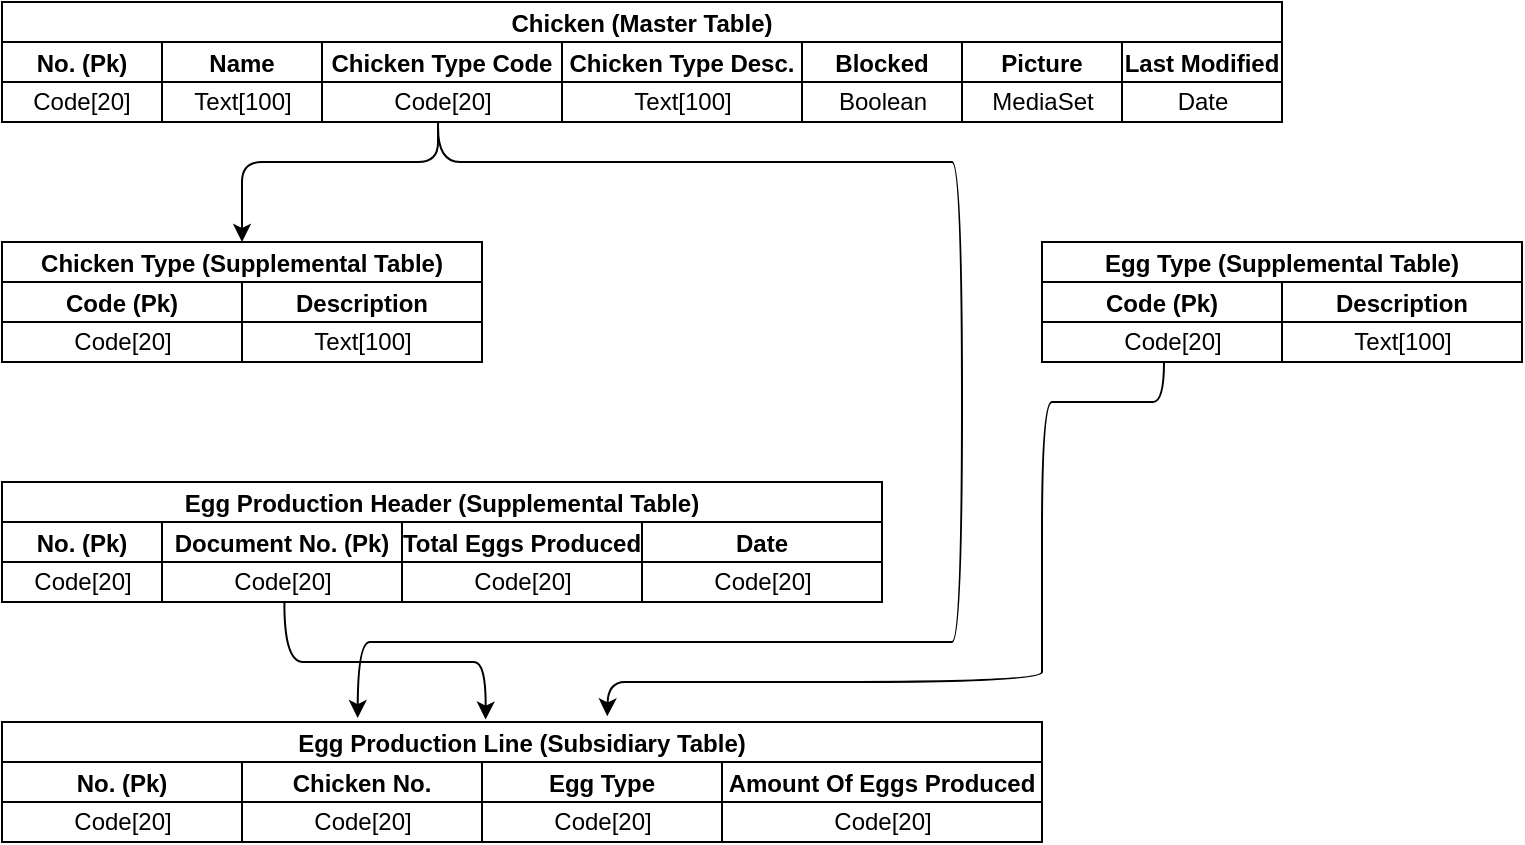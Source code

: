 <mxfile>
    <diagram id="mTBae-tLOUn7j6t8g8UJ" name="Page-1">
        <mxGraphModel dx="974" dy="1669" grid="1" gridSize="10" guides="1" tooltips="1" connect="1" arrows="1" fold="1" page="1" pageScale="1" pageWidth="850" pageHeight="1100" math="0" shadow="0">
            <root>
                <mxCell id="0"/>
                <mxCell id="1" parent="0"/>
                <mxCell id="2" value="Chicken (Master Table)" style="swimlane;childLayout=stackLayout;resizeParent=1;resizeParentMax=0;startSize=20;" vertex="1" parent="1">
                    <mxGeometry x="40" y="-1040" width="640" height="60" as="geometry"/>
                </mxCell>
                <mxCell id="3" value="No. (Pk)" style="swimlane;startSize=20;" vertex="1" parent="2">
                    <mxGeometry y="20" width="80" height="40" as="geometry"/>
                </mxCell>
                <mxCell id="11" value="Code[20]" style="text;html=1;strokeColor=none;fillColor=none;align=center;verticalAlign=middle;whiteSpace=wrap;rounded=0;" vertex="1" parent="3">
                    <mxGeometry x="10" y="15" width="60" height="30" as="geometry"/>
                </mxCell>
                <mxCell id="4" value="Name" style="swimlane;startSize=20;" vertex="1" parent="2">
                    <mxGeometry x="80" y="20" width="80" height="40" as="geometry"/>
                </mxCell>
                <mxCell id="12" value="Text[100]" style="text;html=1;align=center;verticalAlign=middle;resizable=0;points=[];autosize=1;strokeColor=none;fillColor=none;" vertex="1" parent="4">
                    <mxGeometry x="10" y="20" width="60" height="20" as="geometry"/>
                </mxCell>
                <mxCell id="5" value="Chicken Type Code" style="swimlane;startSize=20;" vertex="1" parent="2">
                    <mxGeometry x="160" y="20" width="120" height="40" as="geometry"/>
                </mxCell>
                <mxCell id="6" value="Chicken Type Desc." style="swimlane;startSize=20;" vertex="1" parent="2">
                    <mxGeometry x="280" y="20" width="120" height="40" as="geometry"/>
                </mxCell>
                <mxCell id="14" value="Text[100]" style="text;html=1;align=center;verticalAlign=middle;resizable=0;points=[];autosize=1;strokeColor=none;fillColor=none;" vertex="1" parent="6">
                    <mxGeometry x="30" y="20" width="60" height="20" as="geometry"/>
                </mxCell>
                <mxCell id="7" value="Blocked" style="swimlane;startSize=20;" vertex="1" parent="2">
                    <mxGeometry x="400" y="20" width="80" height="40" as="geometry"/>
                </mxCell>
                <mxCell id="15" value="Boolean" style="text;html=1;align=center;verticalAlign=middle;resizable=0;points=[];autosize=1;strokeColor=none;fillColor=none;" vertex="1" parent="7">
                    <mxGeometry x="10" y="20" width="60" height="20" as="geometry"/>
                </mxCell>
                <mxCell id="8" value="Picture" style="swimlane;startSize=20;" vertex="1" parent="2">
                    <mxGeometry x="480" y="20" width="80" height="40" as="geometry"/>
                </mxCell>
                <mxCell id="9" value="Last Modified" style="swimlane;startSize=20;" vertex="1" parent="2">
                    <mxGeometry x="560" y="20" width="80" height="40" as="geometry"/>
                </mxCell>
                <mxCell id="16" value="MediaSet" style="text;html=1;align=center;verticalAlign=middle;resizable=0;points=[];autosize=1;strokeColor=none;fillColor=none;" vertex="1" parent="1">
                    <mxGeometry x="525" y="-1000" width="70" height="20" as="geometry"/>
                </mxCell>
                <mxCell id="17" value="Date" style="text;html=1;align=center;verticalAlign=middle;resizable=0;points=[];autosize=1;strokeColor=none;fillColor=none;" vertex="1" parent="1">
                    <mxGeometry x="620" y="-1000" width="40" height="20" as="geometry"/>
                </mxCell>
                <mxCell id="22" value="Chicken Type (Supplemental Table)" style="swimlane;childLayout=stackLayout;resizeParent=1;resizeParentMax=0;startSize=20;" vertex="1" parent="1">
                    <mxGeometry x="40" y="-920" width="240" height="60" as="geometry"/>
                </mxCell>
                <mxCell id="23" value="Code (Pk)" style="swimlane;startSize=20;" vertex="1" parent="22">
                    <mxGeometry y="20" width="120" height="40" as="geometry"/>
                </mxCell>
                <mxCell id="26" value="Code[20]" style="text;html=1;align=center;verticalAlign=middle;resizable=0;points=[];autosize=1;strokeColor=none;fillColor=none;" vertex="1" parent="23">
                    <mxGeometry x="30" y="20" width="60" height="20" as="geometry"/>
                </mxCell>
                <mxCell id="24" value="Description" style="swimlane;startSize=20;" vertex="1" parent="22">
                    <mxGeometry x="120" y="20" width="120" height="40" as="geometry"/>
                </mxCell>
                <mxCell id="27" value="Text[100]" style="text;html=1;align=center;verticalAlign=middle;resizable=0;points=[];autosize=1;strokeColor=none;fillColor=none;" vertex="1" parent="24">
                    <mxGeometry x="30" y="20" width="60" height="20" as="geometry"/>
                </mxCell>
                <mxCell id="29" value="" style="endArrow=classic;html=1;exitX=0.467;exitY=1.02;exitDx=0;exitDy=0;exitPerimeter=0;entryX=0.5;entryY=0;entryDx=0;entryDy=0;" edge="1" parent="1" source="13" target="22">
                    <mxGeometry width="50" height="50" relative="1" as="geometry">
                        <mxPoint x="450" y="-890" as="sourcePoint"/>
                        <mxPoint x="500" y="-940" as="targetPoint"/>
                        <Array as="points">
                            <mxPoint x="258" y="-960"/>
                            <mxPoint x="160" y="-960"/>
                        </Array>
                    </mxGeometry>
                </mxCell>
                <mxCell id="30" value="Egg Type (Supplemental Table)" style="swimlane;childLayout=stackLayout;resizeParent=1;resizeParentMax=0;startSize=20;" vertex="1" parent="1">
                    <mxGeometry x="560" y="-920" width="240" height="60" as="geometry"/>
                </mxCell>
                <mxCell id="31" value="Code (Pk)" style="swimlane;startSize=20;" vertex="1" parent="30">
                    <mxGeometry y="20" width="120" height="40" as="geometry"/>
                </mxCell>
                <mxCell id="34" value="Code[20]" style="text;html=1;align=center;verticalAlign=middle;resizable=0;points=[];autosize=1;strokeColor=none;fillColor=none;" vertex="1" parent="31">
                    <mxGeometry x="35" y="20" width="60" height="20" as="geometry"/>
                </mxCell>
                <mxCell id="32" value="Description" style="swimlane;startSize=20;" vertex="1" parent="30">
                    <mxGeometry x="120" y="20" width="120" height="40" as="geometry"/>
                </mxCell>
                <mxCell id="35" value="Text[100]" style="text;html=1;align=center;verticalAlign=middle;resizable=0;points=[];autosize=1;strokeColor=none;fillColor=none;" vertex="1" parent="32">
                    <mxGeometry x="30" y="20" width="60" height="20" as="geometry"/>
                </mxCell>
                <mxCell id="36" value="Egg Production Header (Supplemental Table)" style="swimlane;childLayout=stackLayout;resizeParent=1;resizeParentMax=0;startSize=20;" vertex="1" parent="1">
                    <mxGeometry x="40" y="-800" width="440" height="60" as="geometry"/>
                </mxCell>
                <mxCell id="37" value="No. (Pk)" style="swimlane;startSize=20;" vertex="1" parent="36">
                    <mxGeometry y="20" width="80" height="40" as="geometry"/>
                </mxCell>
                <mxCell id="40" value="Code[20]" style="text;html=1;align=center;verticalAlign=middle;resizable=0;points=[];autosize=1;strokeColor=none;fillColor=none;" vertex="1" parent="37">
                    <mxGeometry x="10" y="20" width="60" height="20" as="geometry"/>
                </mxCell>
                <mxCell id="38" value="Document No. (Pk)" style="swimlane;startSize=20;" vertex="1" parent="36">
                    <mxGeometry x="80" y="20" width="120" height="40" as="geometry"/>
                </mxCell>
                <mxCell id="41" value="Code[20]" style="text;html=1;align=center;verticalAlign=middle;resizable=0;points=[];autosize=1;strokeColor=none;fillColor=none;" vertex="1" parent="38">
                    <mxGeometry x="30" y="20" width="60" height="20" as="geometry"/>
                </mxCell>
                <mxCell id="39" value="Total Eggs Produced" style="swimlane;startSize=20;" vertex="1" parent="36">
                    <mxGeometry x="200" y="20" width="120" height="40" as="geometry"/>
                </mxCell>
                <mxCell id="42" value="Code[20]" style="text;html=1;align=center;verticalAlign=middle;resizable=0;points=[];autosize=1;strokeColor=none;fillColor=none;" vertex="1" parent="39">
                    <mxGeometry x="30" y="20" width="60" height="20" as="geometry"/>
                </mxCell>
                <mxCell id="45" value="Date" style="swimlane;startSize=20;" vertex="1" parent="36">
                    <mxGeometry x="320" y="20" width="120" height="40" as="geometry"/>
                </mxCell>
                <mxCell id="46" value="Code[20]" style="text;html=1;align=center;verticalAlign=middle;resizable=0;points=[];autosize=1;strokeColor=none;fillColor=none;" vertex="1" parent="45">
                    <mxGeometry x="30" y="20" width="60" height="20" as="geometry"/>
                </mxCell>
                <mxCell id="47" value="Egg Production Line (Subsidiary Table)" style="swimlane;childLayout=stackLayout;resizeParent=1;resizeParentMax=0;startSize=20;" vertex="1" parent="1">
                    <mxGeometry x="40" y="-680" width="520" height="60" as="geometry"/>
                </mxCell>
                <mxCell id="48" value="No. (Pk)" style="swimlane;startSize=20;" vertex="1" parent="47">
                    <mxGeometry y="20" width="120" height="40" as="geometry"/>
                </mxCell>
                <mxCell id="54" value="Code[20]" style="text;html=1;align=center;verticalAlign=middle;resizable=0;points=[];autosize=1;strokeColor=none;fillColor=none;" vertex="1" parent="48">
                    <mxGeometry x="30" y="20" width="60" height="20" as="geometry"/>
                </mxCell>
                <mxCell id="49" value="Chicken No." style="swimlane;startSize=20;" vertex="1" parent="47">
                    <mxGeometry x="120" y="20" width="120" height="40" as="geometry"/>
                </mxCell>
                <mxCell id="55" value="Code[20]" style="text;html=1;align=center;verticalAlign=middle;resizable=0;points=[];autosize=1;strokeColor=none;fillColor=none;" vertex="1" parent="49">
                    <mxGeometry x="30" y="20" width="60" height="20" as="geometry"/>
                </mxCell>
                <mxCell id="51" value="Egg Type" style="swimlane;startSize=20;" vertex="1" parent="47">
                    <mxGeometry x="240" y="20" width="120" height="40" as="geometry"/>
                </mxCell>
                <mxCell id="57" value="Code[20]" style="text;html=1;align=center;verticalAlign=middle;resizable=0;points=[];autosize=1;strokeColor=none;fillColor=none;" vertex="1" parent="51">
                    <mxGeometry x="30" y="20" width="60" height="20" as="geometry"/>
                </mxCell>
                <mxCell id="53" value="Amount Of Eggs Produced" style="swimlane;startSize=20;" vertex="1" parent="47">
                    <mxGeometry x="360" y="20" width="160" height="40" as="geometry"/>
                </mxCell>
                <mxCell id="58" value="Code[20]" style="text;html=1;align=center;verticalAlign=middle;resizable=0;points=[];autosize=1;strokeColor=none;fillColor=none;" vertex="1" parent="53">
                    <mxGeometry x="50" y="20" width="60" height="20" as="geometry"/>
                </mxCell>
                <mxCell id="13" value="Code[20]" style="text;html=1;align=center;verticalAlign=middle;resizable=0;points=[];autosize=1;strokeColor=none;fillColor=none;" vertex="1" parent="1">
                    <mxGeometry x="230" y="-1000" width="60" height="20" as="geometry"/>
                </mxCell>
                <mxCell id="63" value="" style="curved=1;endArrow=classic;html=1;exitX=0.467;exitY=1.14;exitDx=0;exitDy=0;exitPerimeter=0;entryX=0.342;entryY=-0.033;entryDx=0;entryDy=0;entryPerimeter=0;" edge="1" parent="1" source="13" target="47">
                    <mxGeometry width="50" height="50" relative="1" as="geometry">
                        <mxPoint x="450" y="-790" as="sourcePoint"/>
                        <mxPoint x="500" y="-840" as="targetPoint"/>
                        <Array as="points">
                            <mxPoint x="258" y="-960"/>
                            <mxPoint x="280" y="-960"/>
                            <mxPoint x="510" y="-960"/>
                            <mxPoint x="520" y="-960"/>
                            <mxPoint x="520" y="-720"/>
                            <mxPoint x="510" y="-720"/>
                            <mxPoint x="380" y="-720"/>
                            <mxPoint x="230" y="-720"/>
                            <mxPoint x="218" y="-720"/>
                        </Array>
                    </mxGeometry>
                </mxCell>
                <mxCell id="64" value="" style="curved=1;endArrow=classic;html=1;entryX=0.582;entryY=-0.047;entryDx=0;entryDy=0;entryPerimeter=0;" edge="1" parent="1" target="47">
                    <mxGeometry width="50" height="50" relative="1" as="geometry">
                        <mxPoint x="621" y="-860" as="sourcePoint"/>
                        <mxPoint x="500" y="-840" as="targetPoint"/>
                        <Array as="points">
                            <mxPoint x="621" y="-840"/>
                            <mxPoint x="610" y="-840"/>
                            <mxPoint x="570" y="-840"/>
                            <mxPoint x="560" y="-840"/>
                            <mxPoint x="560" y="-710"/>
                            <mxPoint x="560" y="-700"/>
                            <mxPoint x="360" y="-700"/>
                            <mxPoint x="343" y="-700"/>
                        </Array>
                    </mxGeometry>
                </mxCell>
                <mxCell id="65" value="" style="curved=1;endArrow=classic;html=1;exitX=0.52;exitY=0.98;exitDx=0;exitDy=0;exitPerimeter=0;entryX=0.465;entryY=-0.02;entryDx=0;entryDy=0;entryPerimeter=0;" edge="1" parent="1" source="41" target="47">
                    <mxGeometry width="50" height="50" relative="1" as="geometry">
                        <mxPoint x="450" y="-790" as="sourcePoint"/>
                        <mxPoint x="500" y="-840" as="targetPoint"/>
                        <Array as="points">
                            <mxPoint x="181" y="-710"/>
                            <mxPoint x="200" y="-710"/>
                            <mxPoint x="270" y="-710"/>
                            <mxPoint x="282" y="-710"/>
                        </Array>
                    </mxGeometry>
                </mxCell>
            </root>
        </mxGraphModel>
    </diagram>
</mxfile>